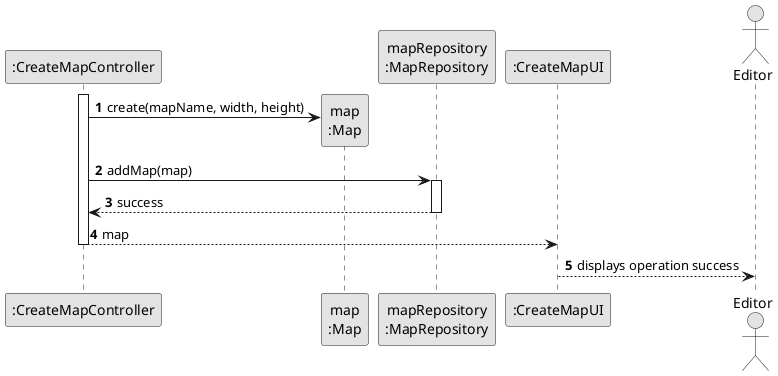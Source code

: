 @startuml
skinparam monochrome true
skinparam packageStyle rectangle
skinparam shadowing false
autonumber

participant ":CreateMapController" as CTRL
participant "map\n:Map" as MAP
participant "mapRepository\n:MapRepository" as MAP_REPO
participant ":CreateMapUI" as UI
actor "Editor" as EDITOR

activate CTRL
    CTRL -> MAP** : create(mapName, width, height)

    CTRL -> MAP_REPO : addMap(map)
    activate MAP_REPO
        MAP_REPO --> CTRL : success
    deactivate MAP_REPO

    CTRL --> UI : map
deactivate CTRL

UI --> EDITOR : displays operation success
@enduml